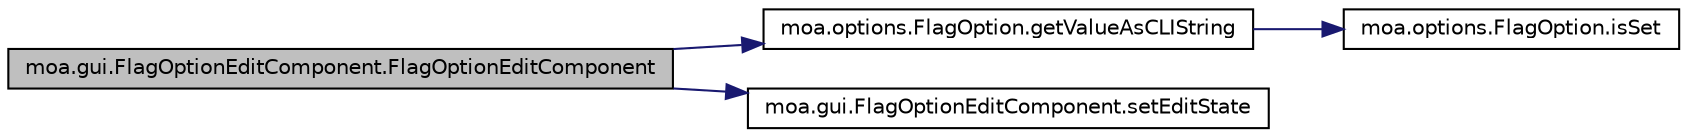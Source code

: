 digraph G
{
  edge [fontname="Helvetica",fontsize="10",labelfontname="Helvetica",labelfontsize="10"];
  node [fontname="Helvetica",fontsize="10",shape=record];
  rankdir=LR;
  Node1 [label="moa.gui.FlagOptionEditComponent.FlagOptionEditComponent",height=0.2,width=0.4,color="black", fillcolor="grey75", style="filled" fontcolor="black"];
  Node1 -> Node2 [color="midnightblue",fontsize="10",style="solid",fontname="Helvetica"];
  Node2 [label="moa.options.FlagOption.getValueAsCLIString",height=0.2,width=0.4,color="black", fillcolor="white", style="filled",URL="$classmoa_1_1options_1_1FlagOption.html#a4516348b66b7f7f0bc85b60b154cf0ff",tooltip="Gets the value of a Command Line Interface text as a string."];
  Node2 -> Node3 [color="midnightblue",fontsize="10",style="solid",fontname="Helvetica"];
  Node3 [label="moa.options.FlagOption.isSet",height=0.2,width=0.4,color="black", fillcolor="white", style="filled",URL="$classmoa_1_1options_1_1FlagOption.html#ab3328d236e4a4c30172a7343a7a10078"];
  Node1 -> Node4 [color="midnightblue",fontsize="10",style="solid",fontname="Helvetica"];
  Node4 [label="moa.gui.FlagOptionEditComponent.setEditState",height=0.2,width=0.4,color="black", fillcolor="white", style="filled",URL="$classmoa_1_1gui_1_1FlagOptionEditComponent.html#a7af9939468ce6a666e8d85654fe08253",tooltip="Sets the state of the component."];
}
